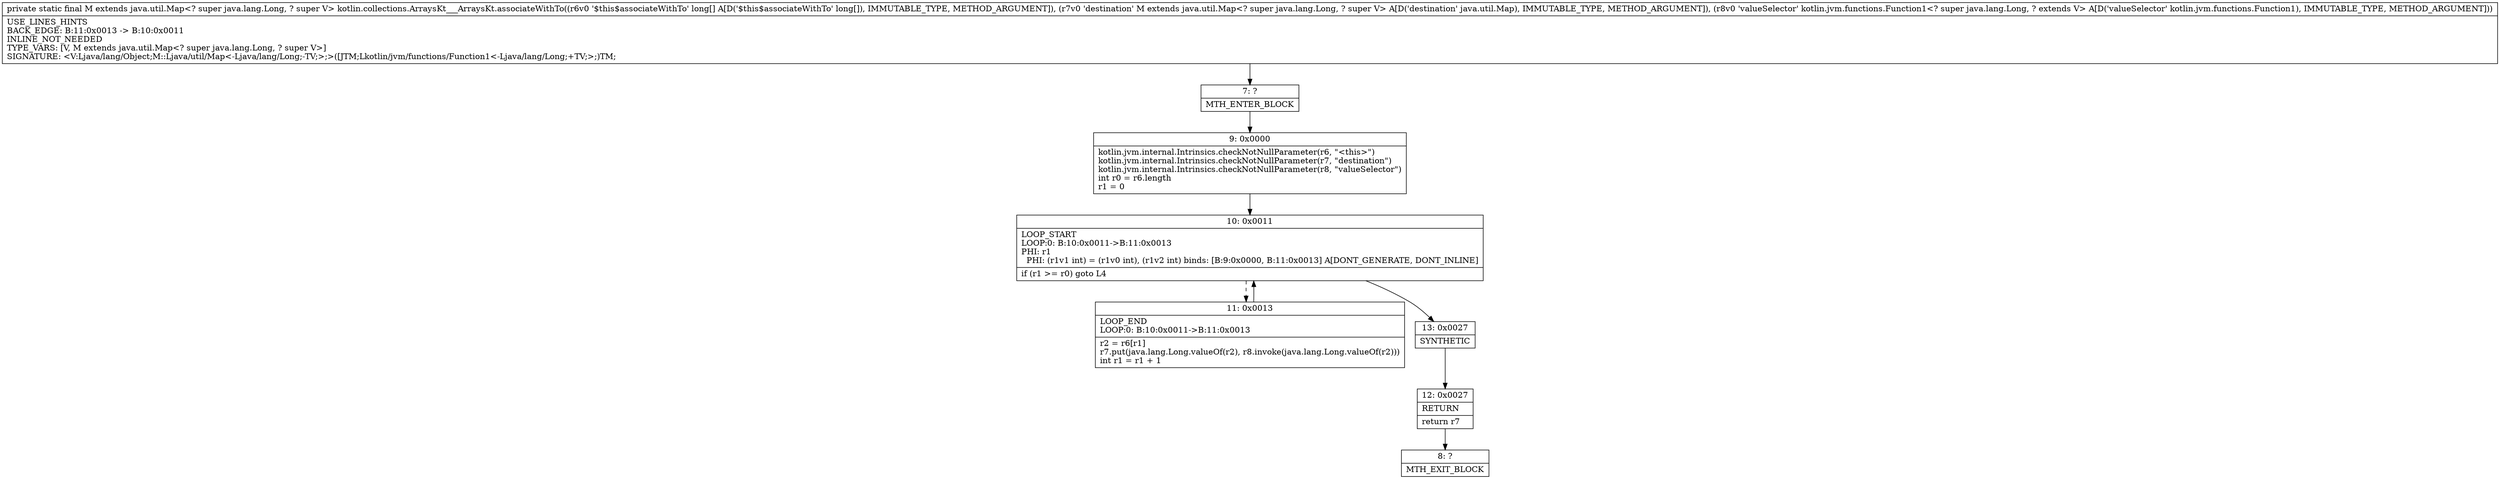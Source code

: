 digraph "CFG forkotlin.collections.ArraysKt___ArraysKt.associateWithTo([JLjava\/util\/Map;Lkotlin\/jvm\/functions\/Function1;)Ljava\/util\/Map;" {
Node_7 [shape=record,label="{7\:\ ?|MTH_ENTER_BLOCK\l}"];
Node_9 [shape=record,label="{9\:\ 0x0000|kotlin.jvm.internal.Intrinsics.checkNotNullParameter(r6, \"\<this\>\")\lkotlin.jvm.internal.Intrinsics.checkNotNullParameter(r7, \"destination\")\lkotlin.jvm.internal.Intrinsics.checkNotNullParameter(r8, \"valueSelector\")\lint r0 = r6.length\lr1 = 0\l}"];
Node_10 [shape=record,label="{10\:\ 0x0011|LOOP_START\lLOOP:0: B:10:0x0011\-\>B:11:0x0013\lPHI: r1 \l  PHI: (r1v1 int) = (r1v0 int), (r1v2 int) binds: [B:9:0x0000, B:11:0x0013] A[DONT_GENERATE, DONT_INLINE]\l|if (r1 \>= r0) goto L4\l}"];
Node_11 [shape=record,label="{11\:\ 0x0013|LOOP_END\lLOOP:0: B:10:0x0011\-\>B:11:0x0013\l|r2 = r6[r1]\lr7.put(java.lang.Long.valueOf(r2), r8.invoke(java.lang.Long.valueOf(r2)))\lint r1 = r1 + 1\l}"];
Node_13 [shape=record,label="{13\:\ 0x0027|SYNTHETIC\l}"];
Node_12 [shape=record,label="{12\:\ 0x0027|RETURN\l|return r7\l}"];
Node_8 [shape=record,label="{8\:\ ?|MTH_EXIT_BLOCK\l}"];
MethodNode[shape=record,label="{private static final M extends java.util.Map\<? super java.lang.Long, ? super V\> kotlin.collections.ArraysKt___ArraysKt.associateWithTo((r6v0 '$this$associateWithTo' long[] A[D('$this$associateWithTo' long[]), IMMUTABLE_TYPE, METHOD_ARGUMENT]), (r7v0 'destination' M extends java.util.Map\<? super java.lang.Long, ? super V\> A[D('destination' java.util.Map), IMMUTABLE_TYPE, METHOD_ARGUMENT]), (r8v0 'valueSelector' kotlin.jvm.functions.Function1\<? super java.lang.Long, ? extends V\> A[D('valueSelector' kotlin.jvm.functions.Function1), IMMUTABLE_TYPE, METHOD_ARGUMENT]))  | USE_LINES_HINTS\lBACK_EDGE: B:11:0x0013 \-\> B:10:0x0011\lINLINE_NOT_NEEDED\lTYPE_VARS: [V, M extends java.util.Map\<? super java.lang.Long, ? super V\>]\lSIGNATURE: \<V:Ljava\/lang\/Object;M::Ljava\/util\/Map\<\-Ljava\/lang\/Long;\-TV;\>;\>([JTM;Lkotlin\/jvm\/functions\/Function1\<\-Ljava\/lang\/Long;+TV;\>;)TM;\l}"];
MethodNode -> Node_7;Node_7 -> Node_9;
Node_9 -> Node_10;
Node_10 -> Node_11[style=dashed];
Node_10 -> Node_13;
Node_11 -> Node_10;
Node_13 -> Node_12;
Node_12 -> Node_8;
}

